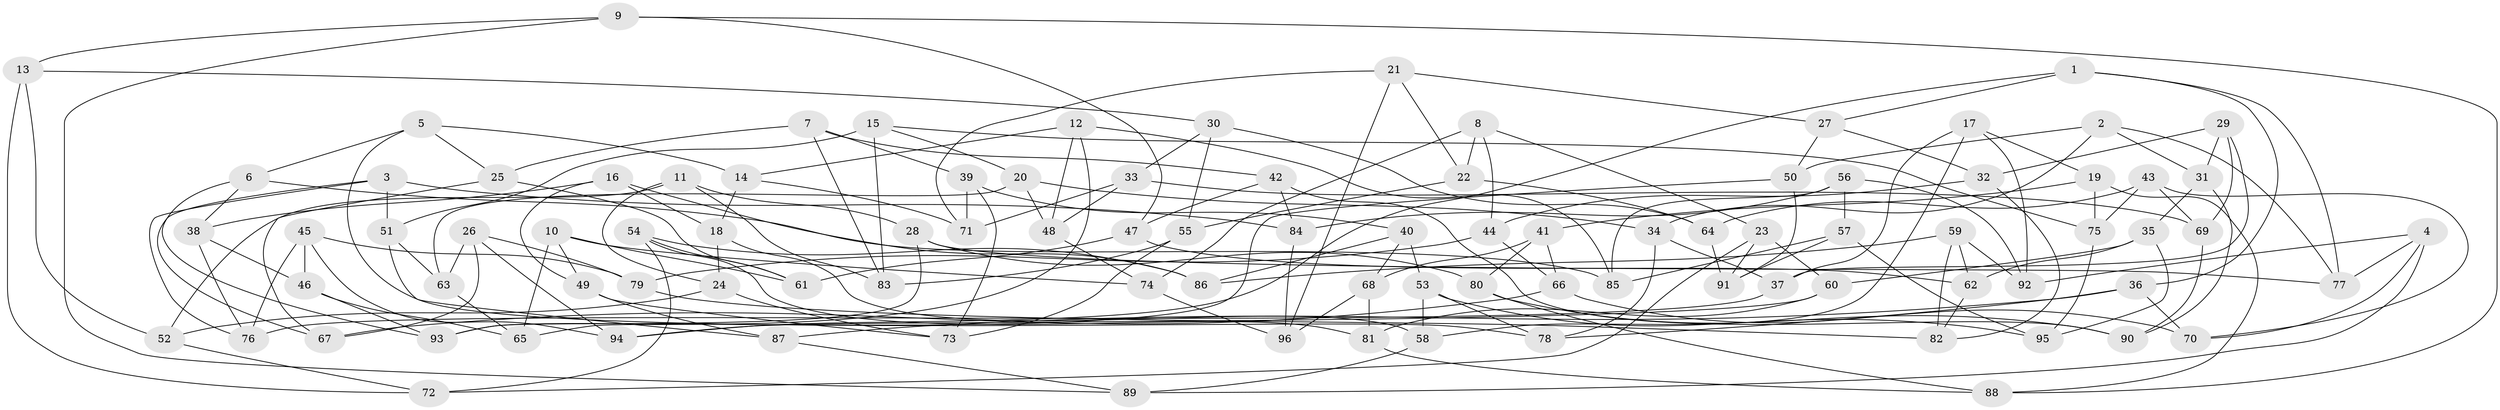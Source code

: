 // Generated by graph-tools (version 1.1) at 2025/37/03/09/25 02:37:50]
// undirected, 96 vertices, 192 edges
graph export_dot {
graph [start="1"]
  node [color=gray90,style=filled];
  1;
  2;
  3;
  4;
  5;
  6;
  7;
  8;
  9;
  10;
  11;
  12;
  13;
  14;
  15;
  16;
  17;
  18;
  19;
  20;
  21;
  22;
  23;
  24;
  25;
  26;
  27;
  28;
  29;
  30;
  31;
  32;
  33;
  34;
  35;
  36;
  37;
  38;
  39;
  40;
  41;
  42;
  43;
  44;
  45;
  46;
  47;
  48;
  49;
  50;
  51;
  52;
  53;
  54;
  55;
  56;
  57;
  58;
  59;
  60;
  61;
  62;
  63;
  64;
  65;
  66;
  67;
  68;
  69;
  70;
  71;
  72;
  73;
  74;
  75;
  76;
  77;
  78;
  79;
  80;
  81;
  82;
  83;
  84;
  85;
  86;
  87;
  88;
  89;
  90;
  91;
  92;
  93;
  94;
  95;
  96;
  1 -- 94;
  1 -- 77;
  1 -- 27;
  1 -- 36;
  2 -- 34;
  2 -- 50;
  2 -- 77;
  2 -- 31;
  3 -- 51;
  3 -- 67;
  3 -- 84;
  3 -- 76;
  4 -- 92;
  4 -- 70;
  4 -- 89;
  4 -- 77;
  5 -- 25;
  5 -- 78;
  5 -- 6;
  5 -- 14;
  6 -- 93;
  6 -- 85;
  6 -- 38;
  7 -- 39;
  7 -- 25;
  7 -- 83;
  7 -- 42;
  8 -- 44;
  8 -- 23;
  8 -- 22;
  8 -- 74;
  9 -- 47;
  9 -- 89;
  9 -- 88;
  9 -- 13;
  10 -- 61;
  10 -- 49;
  10 -- 65;
  10 -- 74;
  11 -- 52;
  11 -- 28;
  11 -- 83;
  11 -- 24;
  12 -- 85;
  12 -- 14;
  12 -- 48;
  12 -- 65;
  13 -- 52;
  13 -- 72;
  13 -- 30;
  14 -- 18;
  14 -- 71;
  15 -- 20;
  15 -- 75;
  15 -- 51;
  15 -- 83;
  16 -- 38;
  16 -- 49;
  16 -- 86;
  16 -- 18;
  17 -- 37;
  17 -- 19;
  17 -- 58;
  17 -- 92;
  18 -- 24;
  18 -- 58;
  19 -- 41;
  19 -- 75;
  19 -- 88;
  20 -- 48;
  20 -- 34;
  20 -- 63;
  21 -- 96;
  21 -- 27;
  21 -- 22;
  21 -- 71;
  22 -- 55;
  22 -- 64;
  23 -- 60;
  23 -- 91;
  23 -- 72;
  24 -- 73;
  24 -- 52;
  25 -- 67;
  25 -- 61;
  26 -- 63;
  26 -- 79;
  26 -- 94;
  26 -- 67;
  27 -- 50;
  27 -- 32;
  28 -- 93;
  28 -- 77;
  28 -- 80;
  29 -- 31;
  29 -- 37;
  29 -- 32;
  29 -- 69;
  30 -- 33;
  30 -- 64;
  30 -- 55;
  31 -- 90;
  31 -- 35;
  32 -- 44;
  32 -- 82;
  33 -- 69;
  33 -- 48;
  33 -- 71;
  34 -- 78;
  34 -- 37;
  35 -- 95;
  35 -- 62;
  35 -- 60;
  36 -- 78;
  36 -- 70;
  36 -- 87;
  37 -- 76;
  38 -- 46;
  38 -- 76;
  39 -- 71;
  39 -- 73;
  39 -- 40;
  40 -- 86;
  40 -- 68;
  40 -- 53;
  41 -- 80;
  41 -- 66;
  41 -- 68;
  42 -- 47;
  42 -- 84;
  42 -- 90;
  43 -- 64;
  43 -- 70;
  43 -- 75;
  43 -- 69;
  44 -- 66;
  44 -- 79;
  45 -- 46;
  45 -- 79;
  45 -- 76;
  45 -- 94;
  46 -- 65;
  46 -- 93;
  47 -- 61;
  47 -- 62;
  48 -- 74;
  49 -- 73;
  49 -- 87;
  50 -- 93;
  50 -- 91;
  51 -- 63;
  51 -- 87;
  52 -- 72;
  53 -- 95;
  53 -- 58;
  53 -- 78;
  54 -- 86;
  54 -- 72;
  54 -- 61;
  54 -- 81;
  55 -- 73;
  55 -- 83;
  56 -- 85;
  56 -- 84;
  56 -- 92;
  56 -- 57;
  57 -- 91;
  57 -- 85;
  57 -- 95;
  58 -- 89;
  59 -- 82;
  59 -- 62;
  59 -- 86;
  59 -- 92;
  60 -- 94;
  60 -- 81;
  62 -- 82;
  63 -- 65;
  64 -- 91;
  66 -- 70;
  66 -- 67;
  68 -- 96;
  68 -- 81;
  69 -- 90;
  74 -- 96;
  75 -- 95;
  79 -- 82;
  80 -- 88;
  80 -- 90;
  81 -- 88;
  84 -- 96;
  87 -- 89;
}
